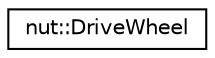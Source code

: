 digraph "クラス階層図"
{
 // LATEX_PDF_SIZE
  edge [fontname="Helvetica",fontsize="10",labelfontname="Helvetica",labelfontsize="10"];
  node [fontname="Helvetica",fontsize="10",shape=record];
  rankdir="LR";
  Node0 [label="nut::DriveWheel",height=0.2,width=0.4,color="black", fillcolor="white", style="filled",URL="$dc/d39/classnut_1_1_drive_wheel.html",tooltip="駆動輪クラス"];
}
